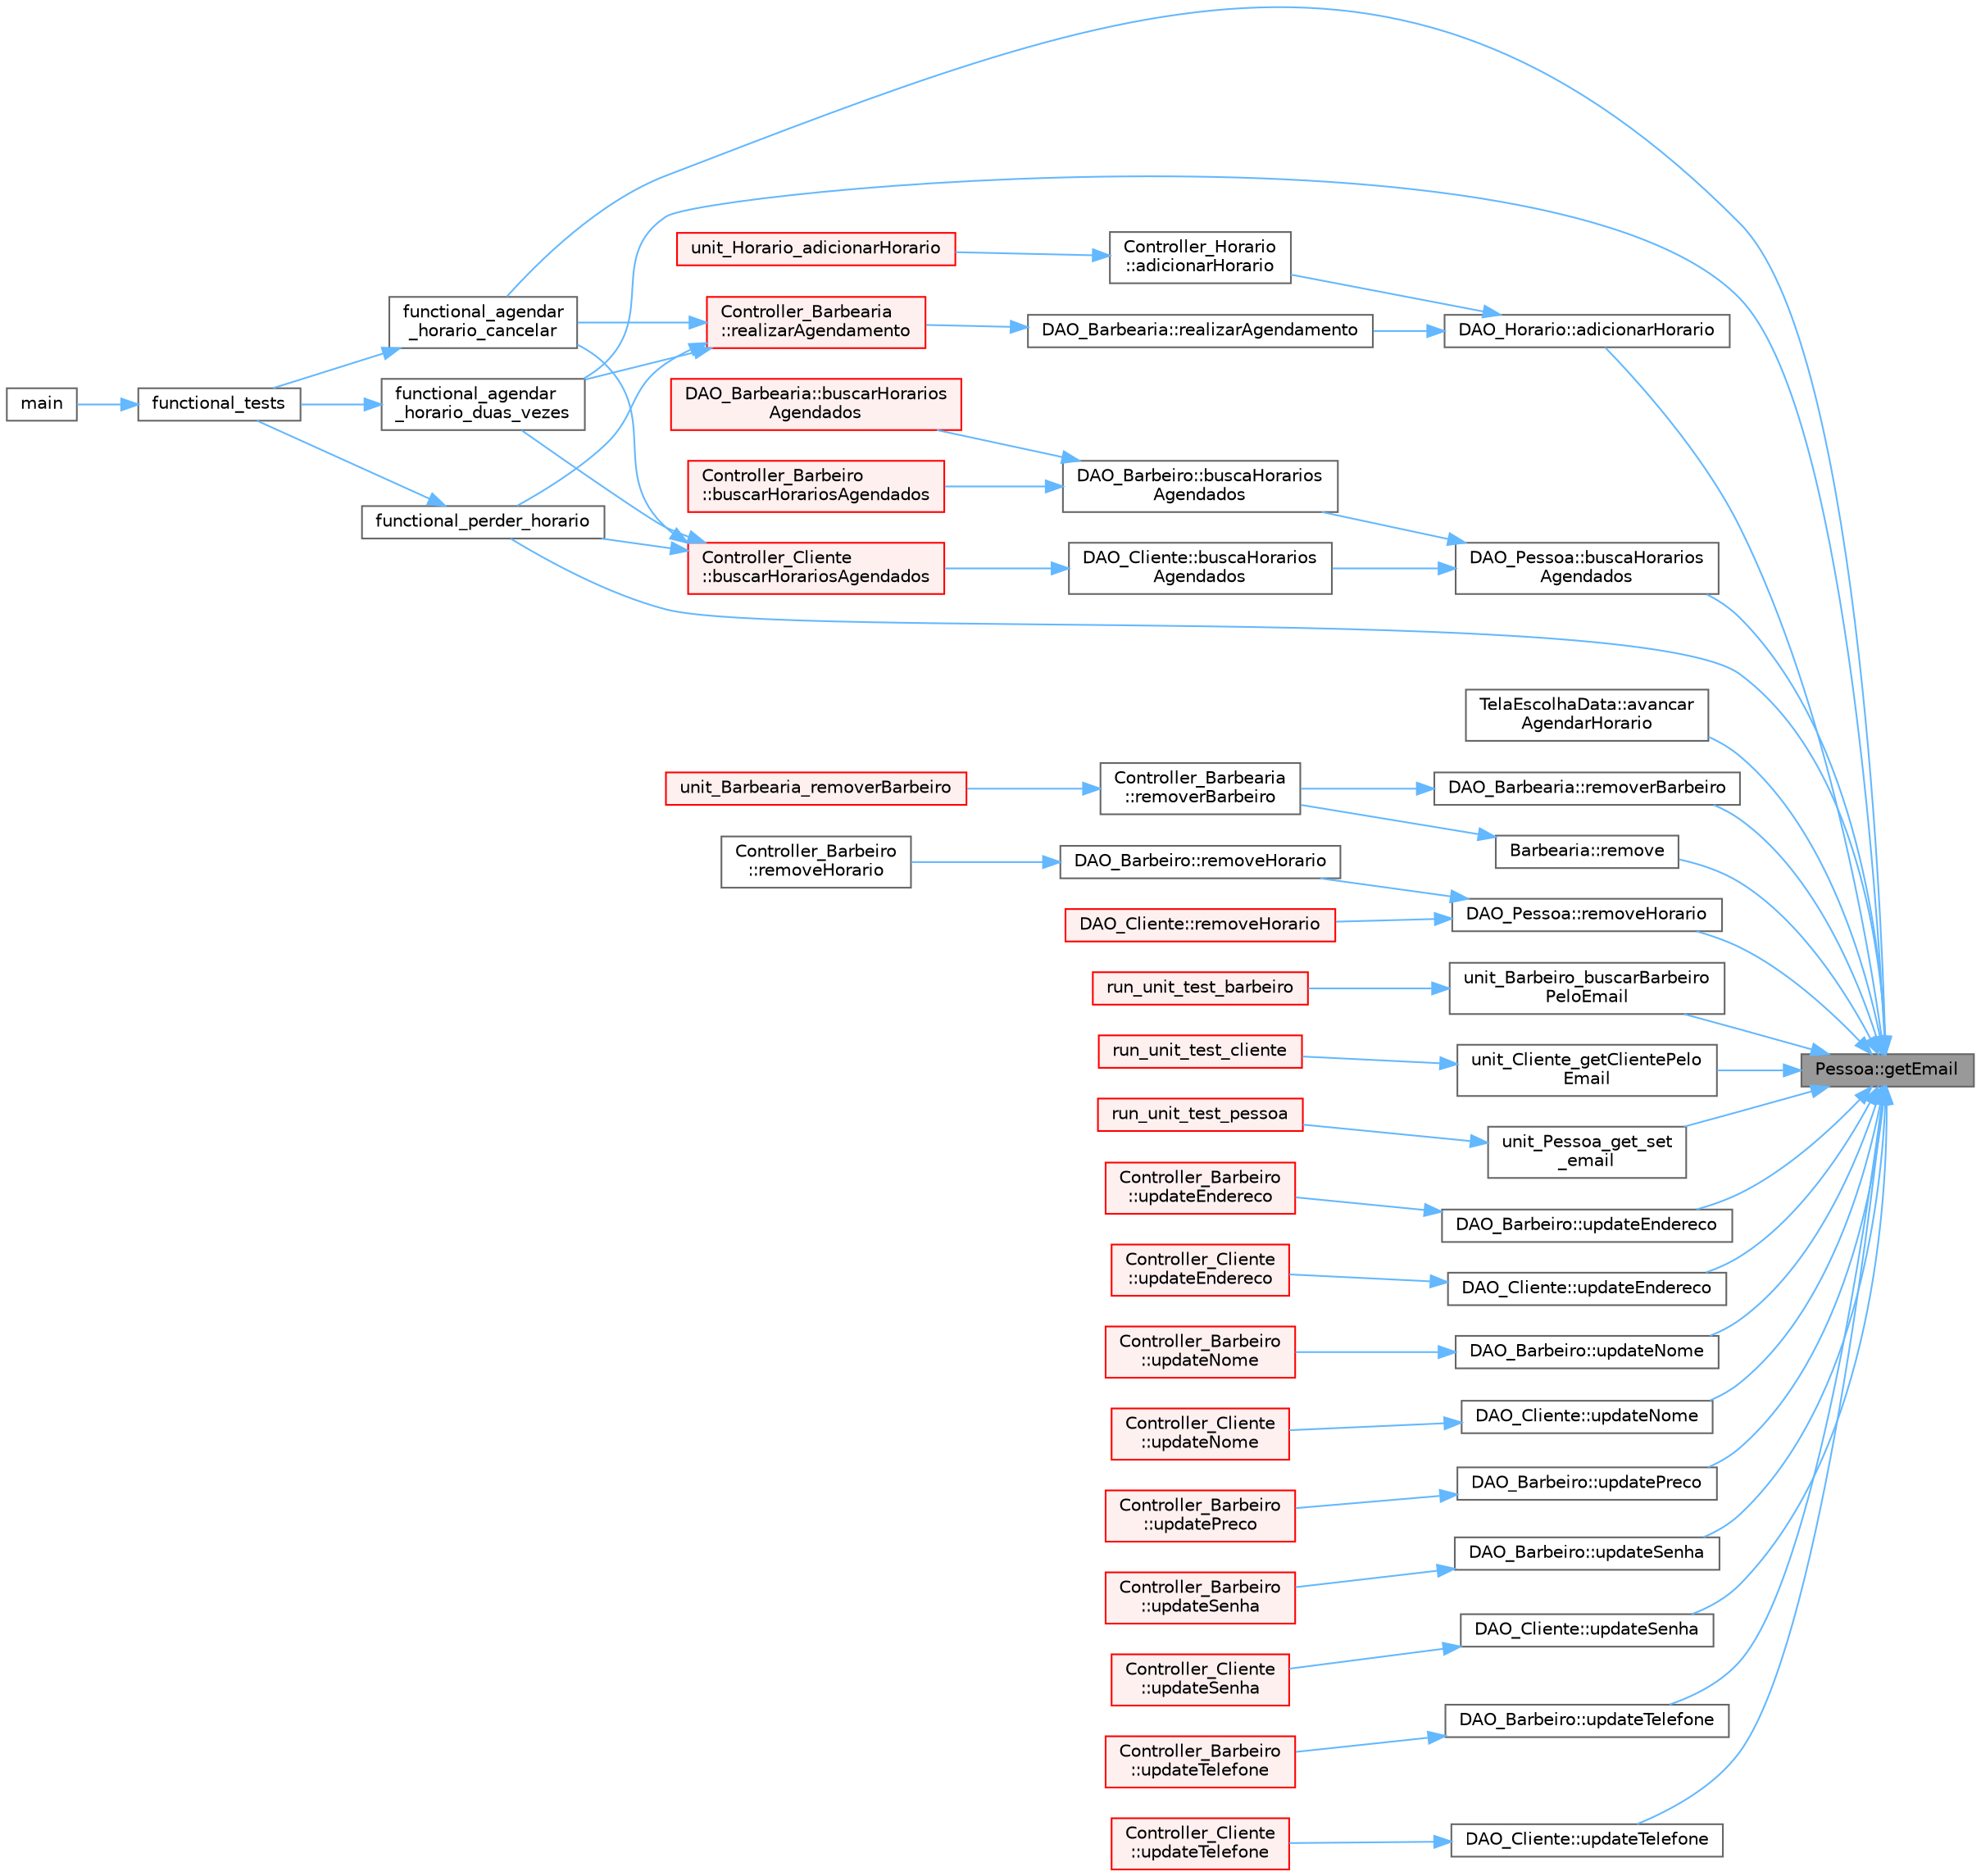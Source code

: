 digraph "Pessoa::getEmail"
{
 // LATEX_PDF_SIZE
  bgcolor="transparent";
  edge [fontname=Helvetica,fontsize=10,labelfontname=Helvetica,labelfontsize=10];
  node [fontname=Helvetica,fontsize=10,shape=box,height=0.2,width=0.4];
  rankdir="RL";
  Node1 [id="Node000001",label="Pessoa::getEmail",height=0.2,width=0.4,color="gray40", fillcolor="grey60", style="filled", fontcolor="black",tooltip=" "];
  Node1 -> Node2 [id="edge1_Node000001_Node000002",dir="back",color="steelblue1",style="solid",tooltip=" "];
  Node2 [id="Node000002",label="DAO_Horario::adicionarHorario",height=0.2,width=0.4,color="grey40", fillcolor="white", style="filled",URL="$class_d_a_o___horario.html#a723fde596babefe1320a5bbd26aa7714",tooltip=" "];
  Node2 -> Node3 [id="edge2_Node000002_Node000003",dir="back",color="steelblue1",style="solid",tooltip=" "];
  Node3 [id="Node000003",label="Controller_Horario\l::adicionarHorario",height=0.2,width=0.4,color="grey40", fillcolor="white", style="filled",URL="$class_controller___horario.html#a351810fb2113e7fa2d6ba13ab6a34fe5",tooltip=" "];
  Node3 -> Node4 [id="edge3_Node000003_Node000004",dir="back",color="steelblue1",style="solid",tooltip=" "];
  Node4 [id="Node000004",label="unit_Horario_adicionarHorario",height=0.2,width=0.4,color="red", fillcolor="#FFF0F0", style="filled",URL="$unit__horario_8cpp.html#a464356b298c952e422764e520982dcd9",tooltip="Testa a função adicionarHorario do controller de horario."];
  Node2 -> Node7 [id="edge4_Node000002_Node000007",dir="back",color="steelblue1",style="solid",tooltip=" "];
  Node7 [id="Node000007",label="DAO_Barbearia::realizarAgendamento",height=0.2,width=0.4,color="grey40", fillcolor="white", style="filled",URL="$class_d_a_o___barbearia.html#a626bc69f87b9c5e87a5f6e97237b5b35",tooltip="Realiza o agendamento de um horário na barbearia."];
  Node7 -> Node8 [id="edge5_Node000007_Node000008",dir="back",color="steelblue1",style="solid",tooltip=" "];
  Node8 [id="Node000008",label="Controller_Barbearia\l::realizarAgendamento",height=0.2,width=0.4,color="red", fillcolor="#FFF0F0", style="filled",URL="$class_controller___barbearia.html#a3565f4de6f990ef61b1d4b843187225b",tooltip="Realiza o agendamento de um horário na barbearia."];
  Node8 -> Node9 [id="edge6_Node000008_Node000009",dir="back",color="steelblue1",style="solid",tooltip=" "];
  Node9 [id="Node000009",label="functional_agendar\l_horario_cancelar",height=0.2,width=0.4,color="grey40", fillcolor="white", style="filled",URL="$functional__tests_8cpp.html#ad15fe7ec5301c8b70e773b0a58c5e0a5",tooltip=" "];
  Node9 -> Node10 [id="edge7_Node000009_Node000010",dir="back",color="steelblue1",style="solid",tooltip=" "];
  Node10 [id="Node000010",label="functional_tests",height=0.2,width=0.4,color="grey40", fillcolor="white", style="filled",URL="$functional__tests_8cpp.html#ac66c0c95899deebf8facb8a3b93eb06e",tooltip=" "];
  Node10 -> Node11 [id="edge8_Node000010_Node000011",dir="back",color="steelblue1",style="solid",tooltip=" "];
  Node11 [id="Node000011",label="main",height=0.2,width=0.4,color="grey40", fillcolor="white", style="filled",URL="$test_2functional_2main_8cpp.html#ae66f6b31b5ad750f1fe042a706a4e3d4",tooltip=" "];
  Node8 -> Node12 [id="edge9_Node000008_Node000012",dir="back",color="steelblue1",style="solid",tooltip=" "];
  Node12 [id="Node000012",label="functional_agendar\l_horario_duas_vezes",height=0.2,width=0.4,color="grey40", fillcolor="white", style="filled",URL="$functional__tests_8cpp.html#a834bbfa41804e8851e5079e7126c83af",tooltip=" "];
  Node12 -> Node10 [id="edge10_Node000012_Node000010",dir="back",color="steelblue1",style="solid",tooltip=" "];
  Node8 -> Node15 [id="edge11_Node000008_Node000015",dir="back",color="steelblue1",style="solid",tooltip=" "];
  Node15 [id="Node000015",label="functional_perder_horario",height=0.2,width=0.4,color="grey40", fillcolor="white", style="filled",URL="$functional__tests_8cpp.html#acdb5d732fe4dc3af6303b9e978a8b53f",tooltip=" "];
  Node15 -> Node10 [id="edge12_Node000015_Node000010",dir="back",color="steelblue1",style="solid",tooltip=" "];
  Node1 -> Node18 [id="edge13_Node000001_Node000018",dir="back",color="steelblue1",style="solid",tooltip=" "];
  Node18 [id="Node000018",label="TelaEscolhaData::avancar\lAgendarHorario",height=0.2,width=0.4,color="grey40", fillcolor="white", style="filled",URL="$class_tela_escolha_data.html#ac3752a15fee1541d055237a0dc3f04c1",tooltip="Slot para avançar e agendar um horário na tela de agendamento."];
  Node1 -> Node19 [id="edge14_Node000001_Node000019",dir="back",color="steelblue1",style="solid",tooltip=" "];
  Node19 [id="Node000019",label="DAO_Pessoa::buscaHorarios\lAgendados",height=0.2,width=0.4,color="grey40", fillcolor="white", style="filled",URL="$class_d_a_o___pessoa.html#acc6e07363832c3a5eb265d155325ebf2",tooltip="Busca os horários agendados para uma pessoa."];
  Node19 -> Node20 [id="edge15_Node000019_Node000020",dir="back",color="steelblue1",style="solid",tooltip=" "];
  Node20 [id="Node000020",label="DAO_Barbeiro::buscaHorarios\lAgendados",height=0.2,width=0.4,color="grey40", fillcolor="white", style="filled",URL="$class_d_a_o___barbeiro.html#a95920097790e693f7321c7dddd759b52",tooltip="Busca os horários agendados para um barbeiro."];
  Node20 -> Node21 [id="edge16_Node000020_Node000021",dir="back",color="steelblue1",style="solid",tooltip=" "];
  Node21 [id="Node000021",label="DAO_Barbearia::buscarHorarios\lAgendados",height=0.2,width=0.4,color="red", fillcolor="#FFF0F0", style="filled",URL="$class_d_a_o___barbearia.html#a84523769ecd5f50f0ffeda3044129d9a",tooltip="Busca os horários agendados de todos os barbeiros associados à barbearia."];
  Node20 -> Node24 [id="edge17_Node000020_Node000024",dir="back",color="steelblue1",style="solid",tooltip=" "];
  Node24 [id="Node000024",label="Controller_Barbeiro\l::buscarHorariosAgendados",height=0.2,width=0.4,color="red", fillcolor="#FFF0F0", style="filled",URL="$class_controller___barbeiro.html#addd3bdc36b5cb12645348edf752ef45a",tooltip="Busca os horários agendados para um barbeiro."];
  Node19 -> Node27 [id="edge18_Node000019_Node000027",dir="back",color="steelblue1",style="solid",tooltip=" "];
  Node27 [id="Node000027",label="DAO_Cliente::buscaHorarios\lAgendados",height=0.2,width=0.4,color="grey40", fillcolor="white", style="filled",URL="$class_d_a_o___cliente.html#a8385614920c4b4aee3a5ab2bb963eff5",tooltip="Busca os horários agendados para um cliente."];
  Node27 -> Node28 [id="edge19_Node000027_Node000028",dir="back",color="steelblue1",style="solid",tooltip=" "];
  Node28 [id="Node000028",label="Controller_Cliente\l::buscarHorariosAgendados",height=0.2,width=0.4,color="red", fillcolor="#FFF0F0", style="filled",URL="$class_controller___cliente.html#a2772ed4f7f2b21791238163b16aa80f0",tooltip="Busca os horários agendados para um cliente."];
  Node28 -> Node9 [id="edge20_Node000028_Node000009",dir="back",color="steelblue1",style="solid",tooltip=" "];
  Node28 -> Node12 [id="edge21_Node000028_Node000012",dir="back",color="steelblue1",style="solid",tooltip=" "];
  Node28 -> Node15 [id="edge22_Node000028_Node000015",dir="back",color="steelblue1",style="solid",tooltip=" "];
  Node1 -> Node9 [id="edge23_Node000001_Node000009",dir="back",color="steelblue1",style="solid",tooltip=" "];
  Node1 -> Node12 [id="edge24_Node000001_Node000012",dir="back",color="steelblue1",style="solid",tooltip=" "];
  Node1 -> Node15 [id="edge25_Node000001_Node000015",dir="back",color="steelblue1",style="solid",tooltip=" "];
  Node1 -> Node31 [id="edge26_Node000001_Node000031",dir="back",color="steelblue1",style="solid",tooltip=" "];
  Node31 [id="Node000031",label="Barbearia::remove",height=0.2,width=0.4,color="grey40", fillcolor="white", style="filled",URL="$class_barbearia.html#aae6c6667d3687766358e6504d2180378",tooltip=" "];
  Node31 -> Node32 [id="edge27_Node000031_Node000032",dir="back",color="steelblue1",style="solid",tooltip=" "];
  Node32 [id="Node000032",label="Controller_Barbearia\l::removerBarbeiro",height=0.2,width=0.4,color="grey40", fillcolor="white", style="filled",URL="$class_controller___barbearia.html#ab6b23a5e89d88ff262214f81da61b56b",tooltip="Remove um barbeiro da barbearia."];
  Node32 -> Node33 [id="edge28_Node000032_Node000033",dir="back",color="steelblue1",style="solid",tooltip=" "];
  Node33 [id="Node000033",label="unit_Barbearia_removerBarbeiro",height=0.2,width=0.4,color="red", fillcolor="#FFF0F0", style="filled",URL="$unit__barbearia_8cpp.html#a932ed951d003fbfc763c8a3a18205a3a",tooltip=" "];
  Node1 -> Node35 [id="edge29_Node000001_Node000035",dir="back",color="steelblue1",style="solid",tooltip=" "];
  Node35 [id="Node000035",label="DAO_Pessoa::removeHorario",height=0.2,width=0.4,color="grey40", fillcolor="white", style="filled",URL="$class_d_a_o___pessoa.html#ae29c7cad6464ebd7a63ae74efc9177ac",tooltip="Remove um horário agendado para uma pessoa."];
  Node35 -> Node36 [id="edge30_Node000035_Node000036",dir="back",color="steelblue1",style="solid",tooltip=" "];
  Node36 [id="Node000036",label="DAO_Barbeiro::removeHorario",height=0.2,width=0.4,color="grey40", fillcolor="white", style="filled",URL="$class_d_a_o___barbeiro.html#aa002ae28c04c894f148797081d071860",tooltip="Remove um horário agendado para um barbeiro."];
  Node36 -> Node37 [id="edge31_Node000036_Node000037",dir="back",color="steelblue1",style="solid",tooltip=" "];
  Node37 [id="Node000037",label="Controller_Barbeiro\l::removeHorario",height=0.2,width=0.4,color="grey40", fillcolor="white", style="filled",URL="$class_controller___barbeiro.html#a64138a03e34ee3773a613584ae432473",tooltip="Remove um horário agendado para um barbeiro."];
  Node35 -> Node38 [id="edge32_Node000035_Node000038",dir="back",color="steelblue1",style="solid",tooltip=" "];
  Node38 [id="Node000038",label="DAO_Cliente::removeHorario",height=0.2,width=0.4,color="red", fillcolor="#FFF0F0", style="filled",URL="$class_d_a_o___cliente.html#a44851f6be991bf30a26de4ffbbd8564e",tooltip="Remove um horário agendado para um cliente."];
  Node1 -> Node40 [id="edge33_Node000001_Node000040",dir="back",color="steelblue1",style="solid",tooltip=" "];
  Node40 [id="Node000040",label="DAO_Barbearia::removerBarbeiro",height=0.2,width=0.4,color="grey40", fillcolor="white", style="filled",URL="$class_d_a_o___barbearia.html#a8397689d5d5154873257386af4ebbe7e",tooltip="Remove um barbeiro da barbearia."];
  Node40 -> Node32 [id="edge34_Node000040_Node000032",dir="back",color="steelblue1",style="solid",tooltip=" "];
  Node1 -> Node41 [id="edge35_Node000001_Node000041",dir="back",color="steelblue1",style="solid",tooltip=" "];
  Node41 [id="Node000041",label="unit_Barbeiro_buscarBarbeiro\lPeloEmail",height=0.2,width=0.4,color="grey40", fillcolor="white", style="filled",URL="$unit__barbeiro_8cpp.html#a07eba0007cd6d6ee48f588f66a938888",tooltip=" "];
  Node41 -> Node26 [id="edge36_Node000041_Node000026",dir="back",color="steelblue1",style="solid",tooltip=" "];
  Node26 [id="Node000026",label="run_unit_test_barbeiro",height=0.2,width=0.4,color="red", fillcolor="#FFF0F0", style="filled",URL="$unit__barbeiro_8cpp.html#a42eb2fdea3998103d34609226f46301e",tooltip=" "];
  Node1 -> Node42 [id="edge37_Node000001_Node000042",dir="back",color="steelblue1",style="solid",tooltip=" "];
  Node42 [id="Node000042",label="unit_Cliente_getClientePelo\lEmail",height=0.2,width=0.4,color="grey40", fillcolor="white", style="filled",URL="$unit__cliente_8cpp.html#ad500573866d7257b93169cc39bee6120",tooltip="Testa a função getClientePeloEmail da classe Controller_Cliente."];
  Node42 -> Node30 [id="edge38_Node000042_Node000030",dir="back",color="steelblue1",style="solid",tooltip=" "];
  Node30 [id="Node000030",label="run_unit_test_cliente",height=0.2,width=0.4,color="red", fillcolor="#FFF0F0", style="filled",URL="$unit__cliente_8cpp.html#a4d134b7f0141f14318ba68008080356e",tooltip="Executa todos os testes unitários para a classe Cliente."];
  Node1 -> Node43 [id="edge39_Node000001_Node000043",dir="back",color="steelblue1",style="solid",tooltip=" "];
  Node43 [id="Node000043",label="unit_Pessoa_get_set\l_email",height=0.2,width=0.4,color="grey40", fillcolor="white", style="filled",URL="$unit__pessoa_8cpp.html#a8ed175d1b1afc194c947770e77828931",tooltip="Testa a função de set e get do email para a classe Pessoa."];
  Node43 -> Node44 [id="edge40_Node000043_Node000044",dir="back",color="steelblue1",style="solid",tooltip=" "];
  Node44 [id="Node000044",label="run_unit_test_pessoa",height=0.2,width=0.4,color="red", fillcolor="#FFF0F0", style="filled",URL="$unit__pessoa_8cpp.html#ae4dc202702283199027582f3fad00b0e",tooltip="Executa todos os testes unitários para a classe Pessoa."];
  Node1 -> Node45 [id="edge41_Node000001_Node000045",dir="back",color="steelblue1",style="solid",tooltip=" "];
  Node45 [id="Node000045",label="DAO_Barbeiro::updateEndereco",height=0.2,width=0.4,color="grey40", fillcolor="white", style="filled",URL="$class_d_a_o___barbeiro.html#a0c00d397cd046e39b8136644d88d4987",tooltip="Atualiza o endereço do barbeiro."];
  Node45 -> Node46 [id="edge42_Node000045_Node000046",dir="back",color="steelblue1",style="solid",tooltip=" "];
  Node46 [id="Node000046",label="Controller_Barbeiro\l::updateEndereco",height=0.2,width=0.4,color="red", fillcolor="#FFF0F0", style="filled",URL="$class_controller___barbeiro.html#a0f4b4105194021fc585fb94d4095ad62",tooltip="Atualiza o endereço do barbeiro."];
  Node1 -> Node48 [id="edge43_Node000001_Node000048",dir="back",color="steelblue1",style="solid",tooltip=" "];
  Node48 [id="Node000048",label="DAO_Cliente::updateEndereco",height=0.2,width=0.4,color="grey40", fillcolor="white", style="filled",URL="$class_d_a_o___cliente.html#a941ed756a1b1ec8a0779245b3a2b3463",tooltip="Atualiza o endereço do cliente."];
  Node48 -> Node49 [id="edge44_Node000048_Node000049",dir="back",color="steelblue1",style="solid",tooltip=" "];
  Node49 [id="Node000049",label="Controller_Cliente\l::updateEndereco",height=0.2,width=0.4,color="red", fillcolor="#FFF0F0", style="filled",URL="$class_controller___cliente.html#acc32d5b1dd8f244141b9f4ff8a9ebd41",tooltip="Atualiza o endereço do cliente."];
  Node1 -> Node51 [id="edge45_Node000001_Node000051",dir="back",color="steelblue1",style="solid",tooltip=" "];
  Node51 [id="Node000051",label="DAO_Barbeiro::updateNome",height=0.2,width=0.4,color="grey40", fillcolor="white", style="filled",URL="$class_d_a_o___barbeiro.html#ad6ff782042df64df76de329aac78d5ca",tooltip="Atualiza o nome do barbeiro."];
  Node51 -> Node52 [id="edge46_Node000051_Node000052",dir="back",color="steelblue1",style="solid",tooltip=" "];
  Node52 [id="Node000052",label="Controller_Barbeiro\l::updateNome",height=0.2,width=0.4,color="red", fillcolor="#FFF0F0", style="filled",URL="$class_controller___barbeiro.html#a27af1b715842c9de8bfedf6e9b047182",tooltip="Atualiza o nome do barbeiro."];
  Node1 -> Node54 [id="edge47_Node000001_Node000054",dir="back",color="steelblue1",style="solid",tooltip=" "];
  Node54 [id="Node000054",label="DAO_Cliente::updateNome",height=0.2,width=0.4,color="grey40", fillcolor="white", style="filled",URL="$class_d_a_o___cliente.html#ac254f6fd1d20c3128a4d3ccee79fa806",tooltip="Atualiza o nome do cliente."];
  Node54 -> Node55 [id="edge48_Node000054_Node000055",dir="back",color="steelblue1",style="solid",tooltip=" "];
  Node55 [id="Node000055",label="Controller_Cliente\l::updateNome",height=0.2,width=0.4,color="red", fillcolor="#FFF0F0", style="filled",URL="$class_controller___cliente.html#add5d6522b32806b44d07a18d94c831d7",tooltip="Atualiza o nome do cliente."];
  Node1 -> Node57 [id="edge49_Node000001_Node000057",dir="back",color="steelblue1",style="solid",tooltip=" "];
  Node57 [id="Node000057",label="DAO_Barbeiro::updatePreco",height=0.2,width=0.4,color="grey40", fillcolor="white", style="filled",URL="$class_d_a_o___barbeiro.html#aa50fab0395455ccaa4152db78c76dc39",tooltip="Atualiza o preço do serviço do barbeiro."];
  Node57 -> Node58 [id="edge50_Node000057_Node000058",dir="back",color="steelblue1",style="solid",tooltip=" "];
  Node58 [id="Node000058",label="Controller_Barbeiro\l::updatePreco",height=0.2,width=0.4,color="red", fillcolor="#FFF0F0", style="filled",URL="$class_controller___barbeiro.html#a1b895863493fd9d7728a2a605163fc6a",tooltip="Atualiza o preço do serviço do barbeiro."];
  Node1 -> Node60 [id="edge51_Node000001_Node000060",dir="back",color="steelblue1",style="solid",tooltip=" "];
  Node60 [id="Node000060",label="DAO_Barbeiro::updateSenha",height=0.2,width=0.4,color="grey40", fillcolor="white", style="filled",URL="$class_d_a_o___barbeiro.html#a766f60315fbac9645e7f29563e3ffa92",tooltip="Atualiza a senha do barbeiro."];
  Node60 -> Node61 [id="edge52_Node000060_Node000061",dir="back",color="steelblue1",style="solid",tooltip=" "];
  Node61 [id="Node000061",label="Controller_Barbeiro\l::updateSenha",height=0.2,width=0.4,color="red", fillcolor="#FFF0F0", style="filled",URL="$class_controller___barbeiro.html#aa556fb2b24568b6fc95acab6b2fc6cdd",tooltip="Atualiza a senha do barbeiro."];
  Node1 -> Node63 [id="edge53_Node000001_Node000063",dir="back",color="steelblue1",style="solid",tooltip=" "];
  Node63 [id="Node000063",label="DAO_Cliente::updateSenha",height=0.2,width=0.4,color="grey40", fillcolor="white", style="filled",URL="$class_d_a_o___cliente.html#acc508dee7091d06e615d089def157052",tooltip="Atualiza a senha do cliente."];
  Node63 -> Node64 [id="edge54_Node000063_Node000064",dir="back",color="steelblue1",style="solid",tooltip=" "];
  Node64 [id="Node000064",label="Controller_Cliente\l::updateSenha",height=0.2,width=0.4,color="red", fillcolor="#FFF0F0", style="filled",URL="$class_controller___cliente.html#a01ff2c5fd57ff0b853914843f1f11e81",tooltip="Atualiza a senha do cliente."];
  Node1 -> Node66 [id="edge55_Node000001_Node000066",dir="back",color="steelblue1",style="solid",tooltip=" "];
  Node66 [id="Node000066",label="DAO_Barbeiro::updateTelefone",height=0.2,width=0.4,color="grey40", fillcolor="white", style="filled",URL="$class_d_a_o___barbeiro.html#a29841ceef2d29a8fde845d1bdf68e4b0",tooltip="Atualiza o telefone do barbeiro."];
  Node66 -> Node67 [id="edge56_Node000066_Node000067",dir="back",color="steelblue1",style="solid",tooltip=" "];
  Node67 [id="Node000067",label="Controller_Barbeiro\l::updateTelefone",height=0.2,width=0.4,color="red", fillcolor="#FFF0F0", style="filled",URL="$class_controller___barbeiro.html#a6f66105cf4d41b4482edacd0cf7ecf48",tooltip="Atualiza o telefone do barbeiro."];
  Node1 -> Node69 [id="edge57_Node000001_Node000069",dir="back",color="steelblue1",style="solid",tooltip=" "];
  Node69 [id="Node000069",label="DAO_Cliente::updateTelefone",height=0.2,width=0.4,color="grey40", fillcolor="white", style="filled",URL="$class_d_a_o___cliente.html#aee181b4d3a1a25a8d4b0b6f17b810b67",tooltip="Atualiza o telefone do cliente."];
  Node69 -> Node70 [id="edge58_Node000069_Node000070",dir="back",color="steelblue1",style="solid",tooltip=" "];
  Node70 [id="Node000070",label="Controller_Cliente\l::updateTelefone",height=0.2,width=0.4,color="red", fillcolor="#FFF0F0", style="filled",URL="$class_controller___cliente.html#a102b74eda4183e3813683d517e206ab3",tooltip="Atualiza o telefone do cliente."];
}
